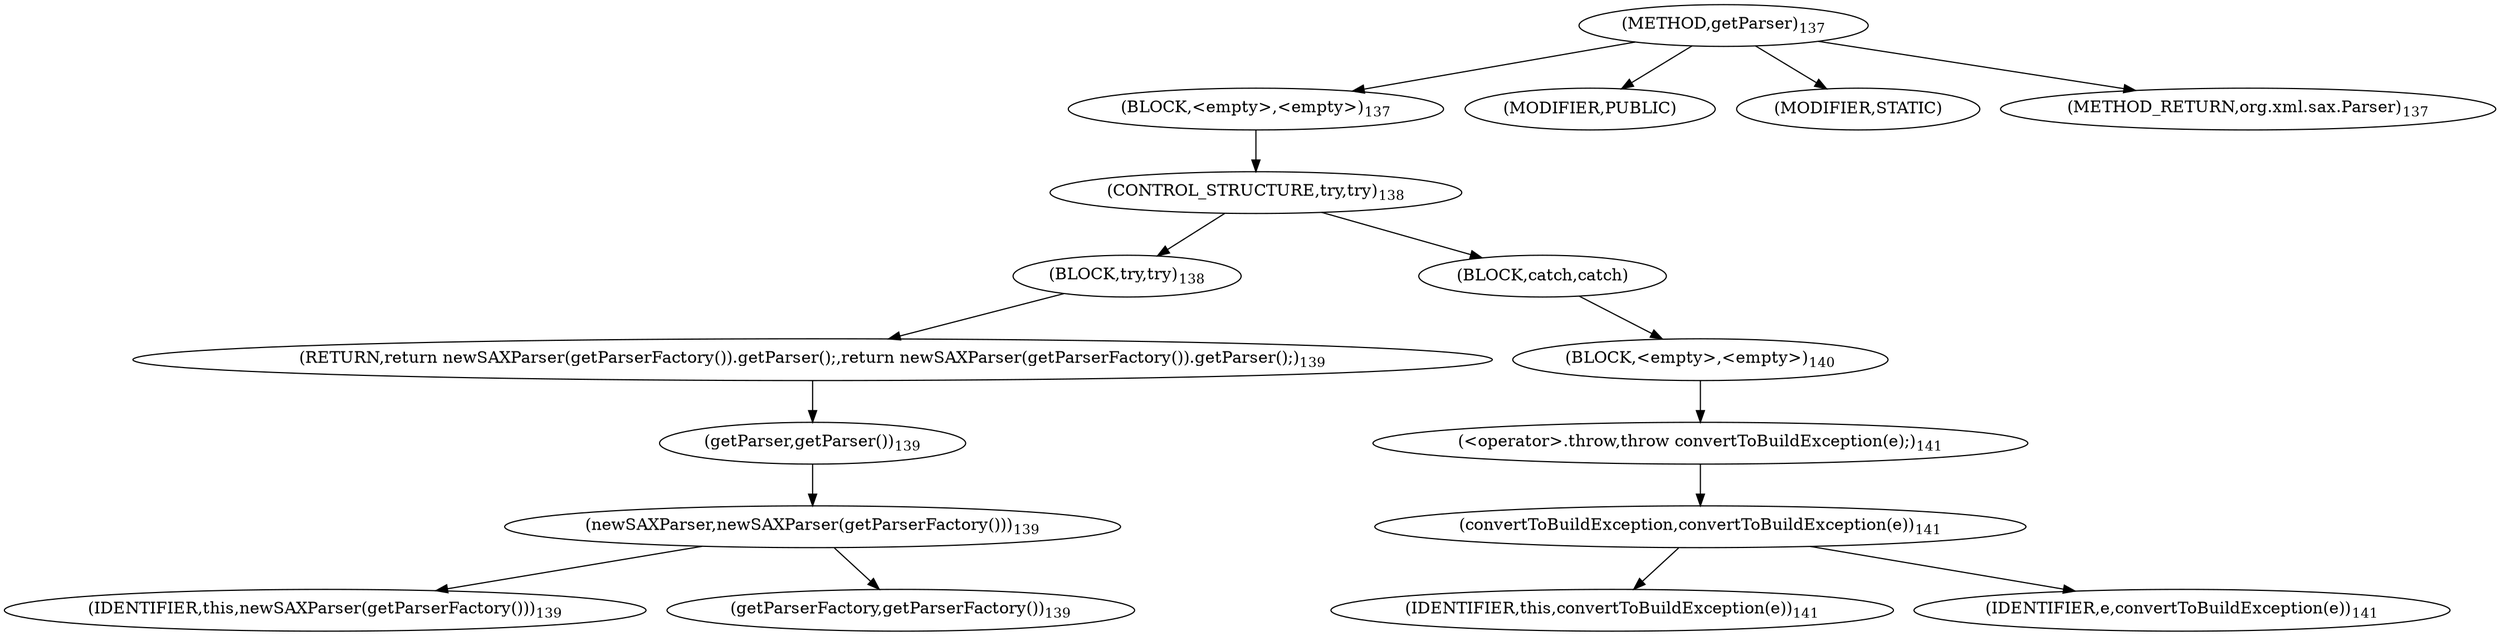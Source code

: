 digraph "getParser" {  
"104" [label = <(METHOD,getParser)<SUB>137</SUB>> ]
"105" [label = <(BLOCK,&lt;empty&gt;,&lt;empty&gt;)<SUB>137</SUB>> ]
"106" [label = <(CONTROL_STRUCTURE,try,try)<SUB>138</SUB>> ]
"107" [label = <(BLOCK,try,try)<SUB>138</SUB>> ]
"108" [label = <(RETURN,return newSAXParser(getParserFactory()).getParser();,return newSAXParser(getParserFactory()).getParser();)<SUB>139</SUB>> ]
"109" [label = <(getParser,getParser())<SUB>139</SUB>> ]
"110" [label = <(newSAXParser,newSAXParser(getParserFactory()))<SUB>139</SUB>> ]
"111" [label = <(IDENTIFIER,this,newSAXParser(getParserFactory()))<SUB>139</SUB>> ]
"112" [label = <(getParserFactory,getParserFactory())<SUB>139</SUB>> ]
"113" [label = <(BLOCK,catch,catch)> ]
"114" [label = <(BLOCK,&lt;empty&gt;,&lt;empty&gt;)<SUB>140</SUB>> ]
"115" [label = <(&lt;operator&gt;.throw,throw convertToBuildException(e);)<SUB>141</SUB>> ]
"116" [label = <(convertToBuildException,convertToBuildException(e))<SUB>141</SUB>> ]
"117" [label = <(IDENTIFIER,this,convertToBuildException(e))<SUB>141</SUB>> ]
"118" [label = <(IDENTIFIER,e,convertToBuildException(e))<SUB>141</SUB>> ]
"119" [label = <(MODIFIER,PUBLIC)> ]
"120" [label = <(MODIFIER,STATIC)> ]
"121" [label = <(METHOD_RETURN,org.xml.sax.Parser)<SUB>137</SUB>> ]
  "104" -> "105" 
  "104" -> "119" 
  "104" -> "120" 
  "104" -> "121" 
  "105" -> "106" 
  "106" -> "107" 
  "106" -> "113" 
  "107" -> "108" 
  "108" -> "109" 
  "109" -> "110" 
  "110" -> "111" 
  "110" -> "112" 
  "113" -> "114" 
  "114" -> "115" 
  "115" -> "116" 
  "116" -> "117" 
  "116" -> "118" 
}
